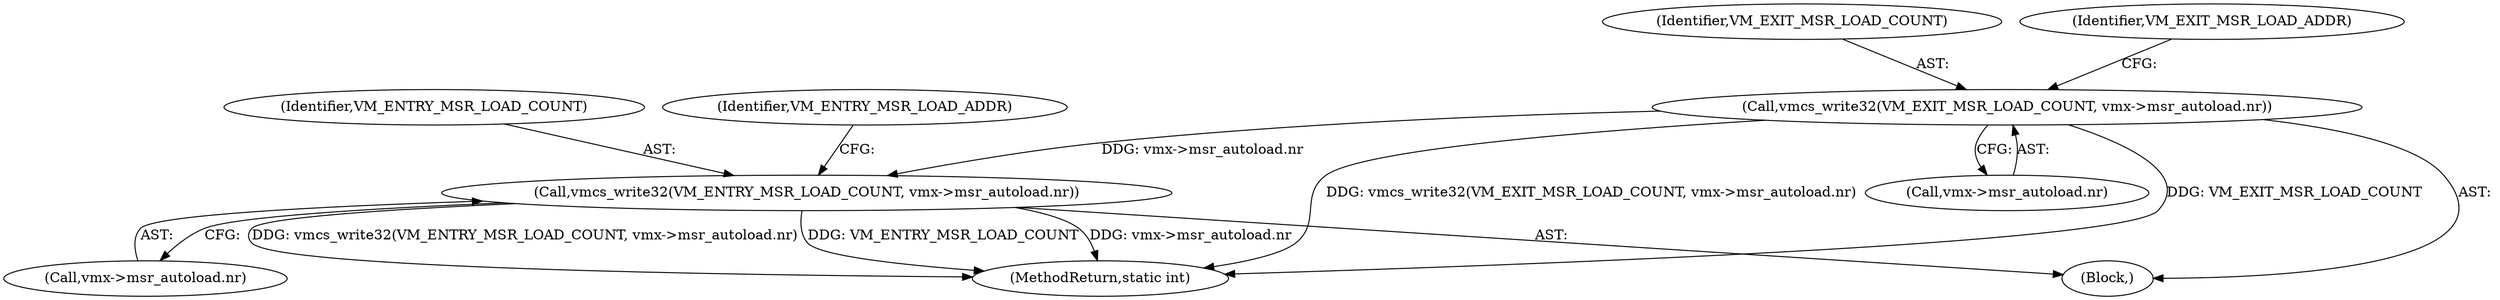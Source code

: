 digraph "0_linux_51aa68e7d57e3217192d88ce90fd5b8ef29ec94f@API" {
"1000609" [label="(Call,vmcs_write32(VM_ENTRY_MSR_LOAD_COUNT, vmx->msr_autoload.nr))"];
"1000594" [label="(Call,vmcs_write32(VM_EXIT_MSR_LOAD_COUNT, vmx->msr_autoload.nr))"];
"1000611" [label="(Call,vmx->msr_autoload.nr)"];
"1001021" [label="(MethodReturn,static int)"];
"1000610" [label="(Identifier,VM_ENTRY_MSR_LOAD_COUNT)"];
"1000594" [label="(Call,vmcs_write32(VM_EXIT_MSR_LOAD_COUNT, vmx->msr_autoload.nr))"];
"1000596" [label="(Call,vmx->msr_autoload.nr)"];
"1000595" [label="(Identifier,VM_EXIT_MSR_LOAD_COUNT)"];
"1000126" [label="(Block,)"];
"1000602" [label="(Identifier,VM_EXIT_MSR_LOAD_ADDR)"];
"1000609" [label="(Call,vmcs_write32(VM_ENTRY_MSR_LOAD_COUNT, vmx->msr_autoload.nr))"];
"1000617" [label="(Identifier,VM_ENTRY_MSR_LOAD_ADDR)"];
"1000609" -> "1000126"  [label="AST: "];
"1000609" -> "1000611"  [label="CFG: "];
"1000610" -> "1000609"  [label="AST: "];
"1000611" -> "1000609"  [label="AST: "];
"1000617" -> "1000609"  [label="CFG: "];
"1000609" -> "1001021"  [label="DDG: VM_ENTRY_MSR_LOAD_COUNT"];
"1000609" -> "1001021"  [label="DDG: vmx->msr_autoload.nr"];
"1000609" -> "1001021"  [label="DDG: vmcs_write32(VM_ENTRY_MSR_LOAD_COUNT, vmx->msr_autoload.nr)"];
"1000594" -> "1000609"  [label="DDG: vmx->msr_autoload.nr"];
"1000594" -> "1000126"  [label="AST: "];
"1000594" -> "1000596"  [label="CFG: "];
"1000595" -> "1000594"  [label="AST: "];
"1000596" -> "1000594"  [label="AST: "];
"1000602" -> "1000594"  [label="CFG: "];
"1000594" -> "1001021"  [label="DDG: VM_EXIT_MSR_LOAD_COUNT"];
"1000594" -> "1001021"  [label="DDG: vmcs_write32(VM_EXIT_MSR_LOAD_COUNT, vmx->msr_autoload.nr)"];
}
